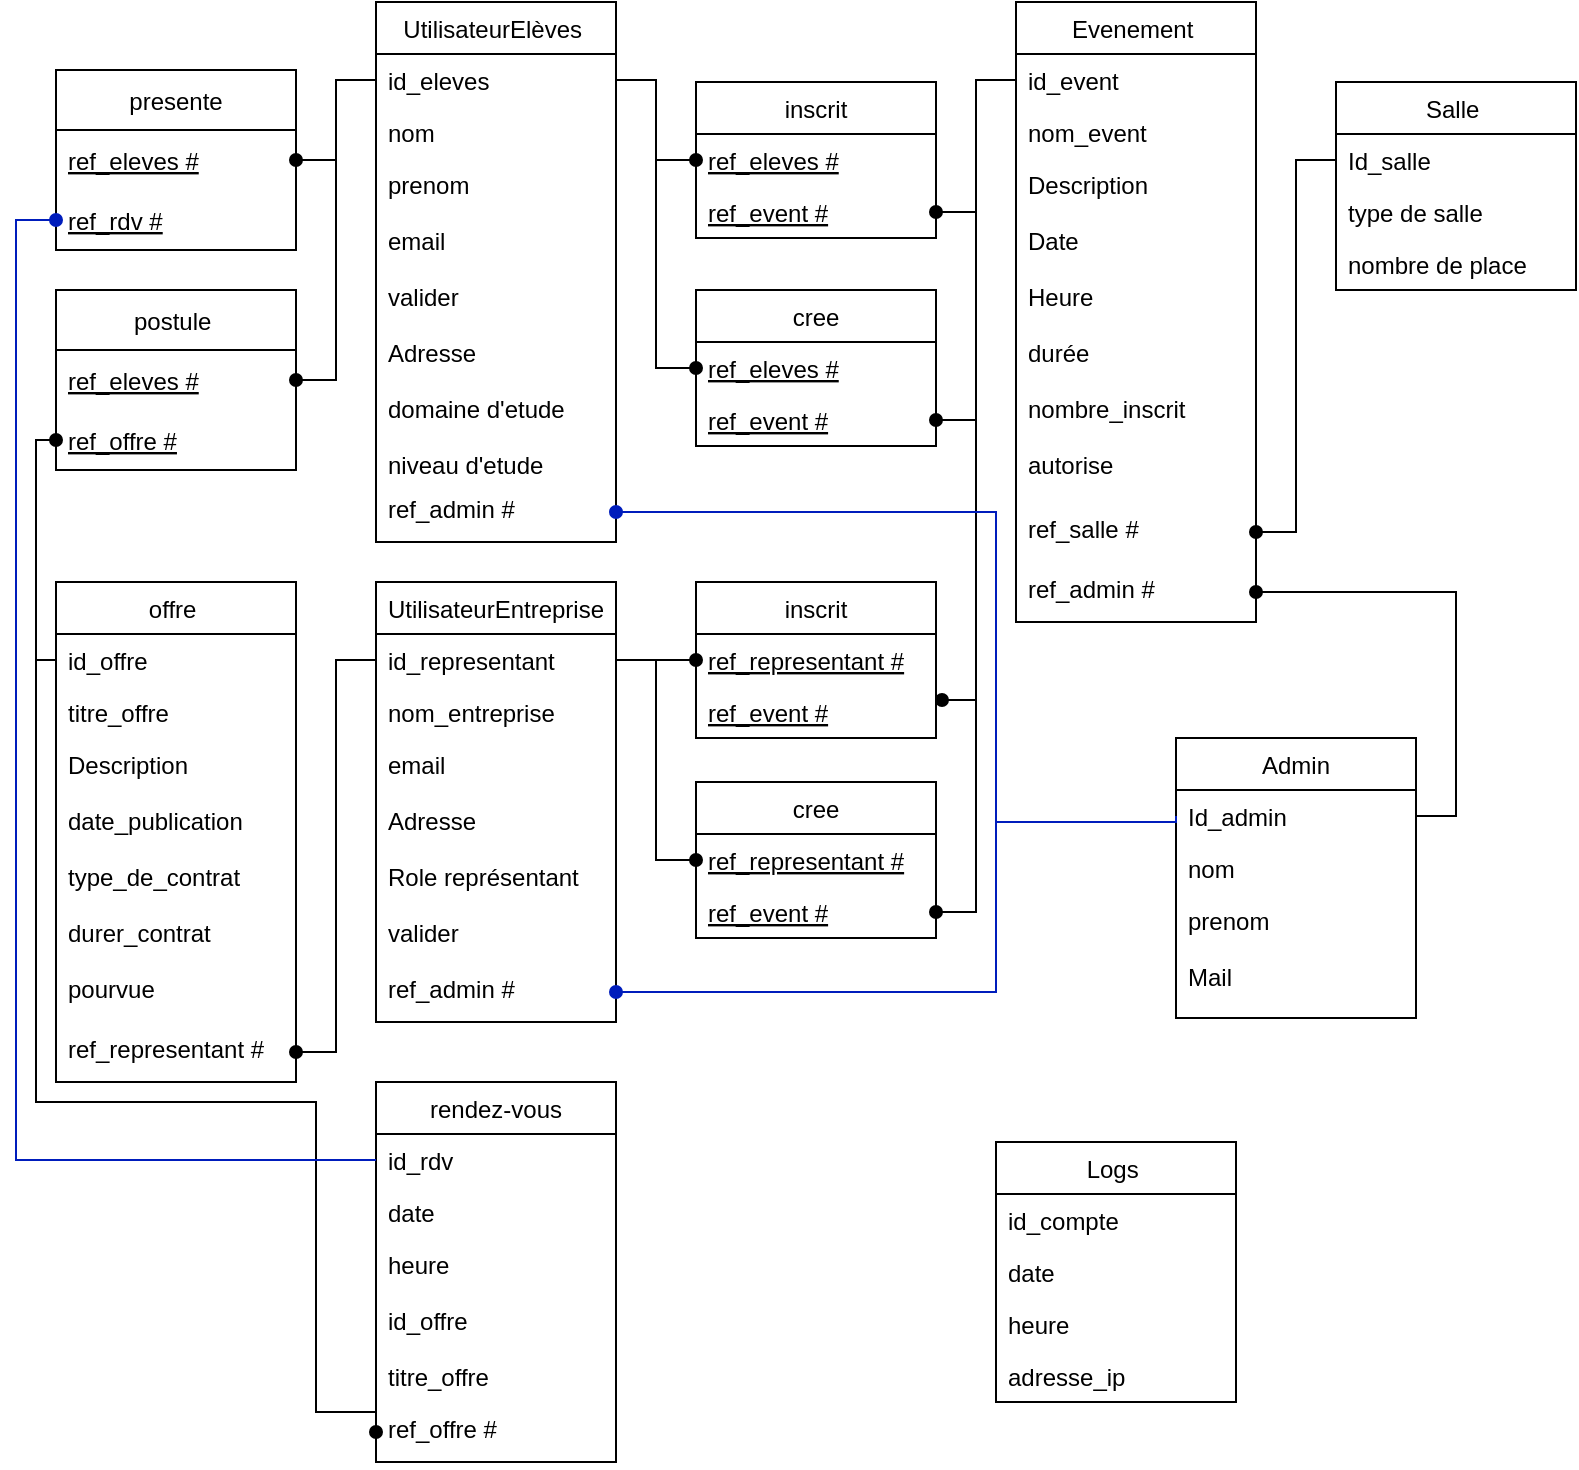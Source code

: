 <mxfile version="17.4.2" type="device"><diagram id="2naHUP0Jf4CGu1XOD5bx" name="Page-1"><mxGraphModel dx="1929" dy="865" grid="1" gridSize="10" guides="1" tooltips="1" connect="1" arrows="1" fold="1" page="1" pageScale="1" pageWidth="827" pageHeight="1169" math="0" shadow="0"><root><mxCell id="0"/><mxCell id="1" parent="0"/><mxCell id="uDMKsp8AjRwjAYGQzWfB-1" value="UtilisateurElèves " style="swimlane;fontStyle=0;childLayout=stackLayout;horizontal=1;startSize=26;fillColor=none;horizontalStack=0;resizeParent=1;resizeParentMax=0;resizeLast=0;collapsible=1;marginBottom=0;" parent="1" vertex="1"><mxGeometry x="-640" y="30" width="120" height="270" as="geometry"/></mxCell><mxCell id="uDMKsp8AjRwjAYGQzWfB-2" value="id_eleves" style="text;strokeColor=none;fillColor=none;align=left;verticalAlign=top;spacingLeft=4;spacingRight=4;overflow=hidden;rotatable=0;points=[[0,0.5],[1,0.5]];portConstraint=eastwest;" parent="uDMKsp8AjRwjAYGQzWfB-1" vertex="1"><mxGeometry y="26" width="120" height="26" as="geometry"/></mxCell><mxCell id="uDMKsp8AjRwjAYGQzWfB-3" value="nom&#10;" style="text;strokeColor=none;fillColor=none;align=left;verticalAlign=top;spacingLeft=4;spacingRight=4;overflow=hidden;rotatable=0;points=[[0,0.5],[1,0.5]];portConstraint=eastwest;" parent="uDMKsp8AjRwjAYGQzWfB-1" vertex="1"><mxGeometry y="52" width="120" height="26" as="geometry"/></mxCell><mxCell id="uDMKsp8AjRwjAYGQzWfB-4" value="prenom&#10;&#10;email &#10;&#10;valider &#10;&#10;Adresse &#10;&#10;domaine d'etude &#10;&#10;niveau d'etude " style="text;strokeColor=none;fillColor=none;align=left;verticalAlign=top;spacingLeft=4;spacingRight=4;overflow=hidden;rotatable=0;points=[[0,0.5],[1,0.5]];portConstraint=eastwest;" parent="uDMKsp8AjRwjAYGQzWfB-1" vertex="1"><mxGeometry y="78" width="120" height="162" as="geometry"/></mxCell><mxCell id="r367V5P4rf6iQ48ipHcj-1" value="ref_admin #" style="text;strokeColor=none;fillColor=none;align=left;verticalAlign=top;spacingLeft=4;spacingRight=4;overflow=hidden;rotatable=0;points=[[0,0.5],[1,0.5]];portConstraint=eastwest;" parent="uDMKsp8AjRwjAYGQzWfB-1" vertex="1"><mxGeometry y="240" width="120" height="30" as="geometry"/></mxCell><mxCell id="uDMKsp8AjRwjAYGQzWfB-5" value="inscrit" style="swimlane;fontStyle=0;childLayout=stackLayout;horizontal=1;startSize=26;fillColor=none;horizontalStack=0;resizeParent=1;resizeParentMax=0;resizeLast=0;collapsible=1;marginBottom=0;" parent="1" vertex="1"><mxGeometry x="-480" y="70" width="120" height="78" as="geometry"/></mxCell><mxCell id="uDMKsp8AjRwjAYGQzWfB-6" value="ref_eleves #" style="text;strokeColor=none;fillColor=none;align=left;verticalAlign=top;spacingLeft=4;spacingRight=4;overflow=hidden;rotatable=0;points=[[0,0.5],[1,0.5]];portConstraint=eastwest;fontStyle=4" parent="uDMKsp8AjRwjAYGQzWfB-5" vertex="1"><mxGeometry y="26" width="120" height="26" as="geometry"/></mxCell><mxCell id="uDMKsp8AjRwjAYGQzWfB-7" value="ref_event #" style="text;strokeColor=none;fillColor=none;align=left;verticalAlign=top;spacingLeft=4;spacingRight=4;overflow=hidden;rotatable=0;points=[[0,0.5],[1,0.5]];portConstraint=eastwest;fontStyle=4" parent="uDMKsp8AjRwjAYGQzWfB-5" vertex="1"><mxGeometry y="52" width="120" height="26" as="geometry"/></mxCell><mxCell id="uDMKsp8AjRwjAYGQzWfB-9" value="Evenement " style="swimlane;fontStyle=0;childLayout=stackLayout;horizontal=1;startSize=26;fillColor=none;horizontalStack=0;resizeParent=1;resizeParentMax=0;resizeLast=0;collapsible=1;marginBottom=0;" parent="1" vertex="1"><mxGeometry x="-320" y="30" width="120" height="310" as="geometry"/></mxCell><mxCell id="uDMKsp8AjRwjAYGQzWfB-10" value="id_event " style="text;strokeColor=none;fillColor=none;align=left;verticalAlign=top;spacingLeft=4;spacingRight=4;overflow=hidden;rotatable=0;points=[[0,0.5],[1,0.5]];portConstraint=eastwest;" parent="uDMKsp8AjRwjAYGQzWfB-9" vertex="1"><mxGeometry y="26" width="120" height="26" as="geometry"/></mxCell><mxCell id="uDMKsp8AjRwjAYGQzWfB-11" value="nom_event" style="text;strokeColor=none;fillColor=none;align=left;verticalAlign=top;spacingLeft=4;spacingRight=4;overflow=hidden;rotatable=0;points=[[0,0.5],[1,0.5]];portConstraint=eastwest;" parent="uDMKsp8AjRwjAYGQzWfB-9" vertex="1"><mxGeometry y="52" width="120" height="26" as="geometry"/></mxCell><mxCell id="uDMKsp8AjRwjAYGQzWfB-12" value="Description&#10;&#10;Date &#10;&#10;Heure &#10;&#10;durée &#10;&#10;nombre_inscrit &#10;&#10;autorise " style="text;strokeColor=none;fillColor=none;align=left;verticalAlign=top;spacingLeft=4;spacingRight=4;overflow=hidden;rotatable=0;points=[[0,0.5],[1,0.5]];portConstraint=eastwest;" parent="uDMKsp8AjRwjAYGQzWfB-9" vertex="1"><mxGeometry y="78" width="120" height="172" as="geometry"/></mxCell><mxCell id="uDMKsp8AjRwjAYGQzWfB-27" value="ref_salle #" style="text;strokeColor=none;fillColor=none;align=left;verticalAlign=top;spacingLeft=4;spacingRight=4;overflow=hidden;rotatable=0;points=[[0,0.5],[1,0.5]];portConstraint=eastwest;" parent="uDMKsp8AjRwjAYGQzWfB-9" vertex="1"><mxGeometry y="250" width="120" height="30" as="geometry"/></mxCell><mxCell id="0Kl0KZCjWH0iGxKPfMm2-67" value="ref_admin #" style="text;strokeColor=none;fillColor=none;align=left;verticalAlign=top;spacingLeft=4;spacingRight=4;overflow=hidden;rotatable=0;points=[[0,0.5],[1,0.5]];portConstraint=eastwest;" parent="uDMKsp8AjRwjAYGQzWfB-9" vertex="1"><mxGeometry y="280" width="120" height="30" as="geometry"/></mxCell><mxCell id="uDMKsp8AjRwjAYGQzWfB-14" value="" style="edgeStyle=orthogonalEdgeStyle;rounded=0;orthogonalLoop=1;jettySize=auto;html=1;endArrow=oval;endFill=1;entryX=1;entryY=0.5;entryDx=0;entryDy=0;" parent="1" source="uDMKsp8AjRwjAYGQzWfB-10" target="uDMKsp8AjRwjAYGQzWfB-7" edge="1"><mxGeometry relative="1" as="geometry"/></mxCell><mxCell id="uDMKsp8AjRwjAYGQzWfB-15" value="" style="edgeStyle=orthogonalEdgeStyle;rounded=0;orthogonalLoop=1;jettySize=auto;html=1;endArrow=oval;endFill=1;entryX=0;entryY=0.5;entryDx=0;entryDy=0;" parent="1" source="uDMKsp8AjRwjAYGQzWfB-2" target="uDMKsp8AjRwjAYGQzWfB-17" edge="1"><mxGeometry relative="1" as="geometry"/></mxCell><mxCell id="uDMKsp8AjRwjAYGQzWfB-16" value="cree" style="swimlane;fontStyle=0;childLayout=stackLayout;horizontal=1;startSize=26;fillColor=none;horizontalStack=0;resizeParent=1;resizeParentMax=0;resizeLast=0;collapsible=1;marginBottom=0;" parent="1" vertex="1"><mxGeometry x="-480" y="174" width="120" height="78" as="geometry"/></mxCell><mxCell id="uDMKsp8AjRwjAYGQzWfB-17" value="ref_eleves #" style="text;strokeColor=none;fillColor=none;align=left;verticalAlign=top;spacingLeft=4;spacingRight=4;overflow=hidden;rotatable=0;points=[[0,0.5],[1,0.5]];portConstraint=eastwest;fontStyle=4" parent="uDMKsp8AjRwjAYGQzWfB-16" vertex="1"><mxGeometry y="26" width="120" height="26" as="geometry"/></mxCell><mxCell id="uDMKsp8AjRwjAYGQzWfB-18" value="ref_event #" style="text;strokeColor=none;fillColor=none;align=left;verticalAlign=top;spacingLeft=4;spacingRight=4;overflow=hidden;rotatable=0;points=[[0,0.5],[1,0.5]];portConstraint=eastwest;fontStyle=4" parent="uDMKsp8AjRwjAYGQzWfB-16" vertex="1"><mxGeometry y="52" width="120" height="26" as="geometry"/></mxCell><mxCell id="uDMKsp8AjRwjAYGQzWfB-19" value="" style="edgeStyle=orthogonalEdgeStyle;rounded=0;orthogonalLoop=1;jettySize=auto;html=1;endArrow=oval;endFill=1;" parent="1" source="uDMKsp8AjRwjAYGQzWfB-2" target="0Kl0KZCjWH0iGxKPfMm2-37" edge="1"><mxGeometry relative="1" as="geometry"/></mxCell><mxCell id="uDMKsp8AjRwjAYGQzWfB-20" value="" style="edgeStyle=orthogonalEdgeStyle;rounded=0;orthogonalLoop=1;jettySize=auto;html=1;endArrow=oval;endFill=1;entryX=1;entryY=0.5;entryDx=0;entryDy=0;" parent="1" source="uDMKsp8AjRwjAYGQzWfB-10" target="0Kl0KZCjWH0iGxKPfMm2-9" edge="1"><mxGeometry relative="1" as="geometry"/></mxCell><mxCell id="uDMKsp8AjRwjAYGQzWfB-21" value="Salle " style="swimlane;fontStyle=0;childLayout=stackLayout;horizontal=1;startSize=26;fillColor=none;horizontalStack=0;resizeParent=1;resizeParentMax=0;resizeLast=0;collapsible=1;marginBottom=0;" parent="1" vertex="1"><mxGeometry x="-160" y="70" width="120" height="104" as="geometry"/></mxCell><mxCell id="uDMKsp8AjRwjAYGQzWfB-22" value="Id_salle " style="text;strokeColor=none;fillColor=none;align=left;verticalAlign=top;spacingLeft=4;spacingRight=4;overflow=hidden;rotatable=0;points=[[0,0.5],[1,0.5]];portConstraint=eastwest;" parent="uDMKsp8AjRwjAYGQzWfB-21" vertex="1"><mxGeometry y="26" width="120" height="26" as="geometry"/></mxCell><mxCell id="uDMKsp8AjRwjAYGQzWfB-23" value="type de salle " style="text;strokeColor=none;fillColor=none;align=left;verticalAlign=top;spacingLeft=4;spacingRight=4;overflow=hidden;rotatable=0;points=[[0,0.5],[1,0.5]];portConstraint=eastwest;" parent="uDMKsp8AjRwjAYGQzWfB-21" vertex="1"><mxGeometry y="52" width="120" height="26" as="geometry"/></mxCell><mxCell id="uDMKsp8AjRwjAYGQzWfB-24" value="nombre de place " style="text;strokeColor=none;fillColor=none;align=left;verticalAlign=top;spacingLeft=4;spacingRight=4;overflow=hidden;rotatable=0;points=[[0,0.5],[1,0.5]];portConstraint=eastwest;" parent="uDMKsp8AjRwjAYGQzWfB-21" vertex="1"><mxGeometry y="78" width="120" height="26" as="geometry"/></mxCell><mxCell id="uDMKsp8AjRwjAYGQzWfB-31" style="edgeStyle=orthogonalEdgeStyle;rounded=0;orthogonalLoop=1;jettySize=auto;html=1;exitX=0;exitY=0.5;exitDx=0;exitDy=0;endArrow=oval;endFill=1;" parent="1" source="uDMKsp8AjRwjAYGQzWfB-22" target="uDMKsp8AjRwjAYGQzWfB-27" edge="1"><mxGeometry relative="1" as="geometry"/></mxCell><mxCell id="uDMKsp8AjRwjAYGQzWfB-32" value="UtilisateurEntreprise" style="swimlane;fontStyle=0;childLayout=stackLayout;horizontal=1;startSize=26;fillColor=none;horizontalStack=0;resizeParent=1;resizeParentMax=0;resizeLast=0;collapsible=1;marginBottom=0;" parent="1" vertex="1"><mxGeometry x="-640" y="320" width="120" height="220" as="geometry"/></mxCell><mxCell id="0Kl0KZCjWH0iGxKPfMm2-25" value="id_representant " style="text;strokeColor=none;fillColor=none;align=left;verticalAlign=top;spacingLeft=4;spacingRight=4;overflow=hidden;rotatable=0;points=[[0,0.5],[1,0.5]];portConstraint=eastwest;" parent="uDMKsp8AjRwjAYGQzWfB-32" vertex="1"><mxGeometry y="26" width="120" height="26" as="geometry"/></mxCell><mxCell id="uDMKsp8AjRwjAYGQzWfB-34" value="nom_entreprise &#10;" style="text;strokeColor=none;fillColor=none;align=left;verticalAlign=top;spacingLeft=4;spacingRight=4;overflow=hidden;rotatable=0;points=[[0,0.5],[1,0.5]];portConstraint=eastwest;" parent="uDMKsp8AjRwjAYGQzWfB-32" vertex="1"><mxGeometry y="52" width="120" height="26" as="geometry"/></mxCell><mxCell id="uDMKsp8AjRwjAYGQzWfB-35" value="email &#10;&#10;Adresse &#10;&#10;Role représentant &#10;&#10;valider " style="text;strokeColor=none;fillColor=none;align=left;verticalAlign=top;spacingLeft=4;spacingRight=4;overflow=hidden;rotatable=0;points=[[0,0.5],[1,0.5]];portConstraint=eastwest;" parent="uDMKsp8AjRwjAYGQzWfB-32" vertex="1"><mxGeometry y="78" width="120" height="112" as="geometry"/></mxCell><mxCell id="r367V5P4rf6iQ48ipHcj-3" value="ref_admin #" style="text;strokeColor=none;fillColor=none;align=left;verticalAlign=top;spacingLeft=4;spacingRight=4;overflow=hidden;rotatable=0;points=[[0,0.5],[1,0.5]];portConstraint=eastwest;" parent="uDMKsp8AjRwjAYGQzWfB-32" vertex="1"><mxGeometry y="190" width="120" height="30" as="geometry"/></mxCell><mxCell id="0Kl0KZCjWH0iGxKPfMm2-4" value="inscrit" style="swimlane;fontStyle=0;childLayout=stackLayout;horizontal=1;startSize=26;fillColor=none;horizontalStack=0;resizeParent=1;resizeParentMax=0;resizeLast=0;collapsible=1;marginBottom=0;" parent="1" vertex="1"><mxGeometry x="-480" y="320" width="120" height="78" as="geometry"/></mxCell><mxCell id="0Kl0KZCjWH0iGxKPfMm2-5" value="ref_representant #" style="text;strokeColor=none;fillColor=none;align=left;verticalAlign=top;spacingLeft=4;spacingRight=4;overflow=hidden;rotatable=0;points=[[0,0.5],[1,0.5]];portConstraint=eastwest;fontStyle=4" parent="0Kl0KZCjWH0iGxKPfMm2-4" vertex="1"><mxGeometry y="26" width="120" height="26" as="geometry"/></mxCell><mxCell id="0Kl0KZCjWH0iGxKPfMm2-6" value="ref_event #" style="text;strokeColor=none;fillColor=none;align=left;verticalAlign=top;spacingLeft=4;spacingRight=4;overflow=hidden;rotatable=0;points=[[0,0.5],[1,0.5]];portConstraint=eastwest;fontStyle=4" parent="0Kl0KZCjWH0iGxKPfMm2-4" vertex="1"><mxGeometry y="52" width="120" height="26" as="geometry"/></mxCell><mxCell id="0Kl0KZCjWH0iGxKPfMm2-7" value="cree" style="swimlane;fontStyle=0;childLayout=stackLayout;horizontal=1;startSize=26;fillColor=none;horizontalStack=0;resizeParent=1;resizeParentMax=0;resizeLast=0;collapsible=1;marginBottom=0;" parent="1" vertex="1"><mxGeometry x="-480" y="420" width="120" height="78" as="geometry"/></mxCell><mxCell id="0Kl0KZCjWH0iGxKPfMm2-8" value="ref_representant #" style="text;strokeColor=none;fillColor=none;align=left;verticalAlign=top;spacingLeft=4;spacingRight=4;overflow=hidden;rotatable=0;points=[[0,0.5],[1,0.5]];portConstraint=eastwest;fontStyle=4" parent="0Kl0KZCjWH0iGxKPfMm2-7" vertex="1"><mxGeometry y="26" width="120" height="26" as="geometry"/></mxCell><mxCell id="0Kl0KZCjWH0iGxKPfMm2-9" value="ref_event #" style="text;strokeColor=none;fillColor=none;align=left;verticalAlign=top;spacingLeft=4;spacingRight=4;overflow=hidden;rotatable=0;points=[[0,0.5],[1,0.5]];portConstraint=eastwest;fontStyle=4" parent="0Kl0KZCjWH0iGxKPfMm2-7" vertex="1"><mxGeometry y="52" width="120" height="26" as="geometry"/></mxCell><mxCell id="0Kl0KZCjWH0iGxKPfMm2-15" value="" style="edgeStyle=orthogonalEdgeStyle;rounded=0;orthogonalLoop=1;jettySize=auto;html=1;startArrow=none;startFill=0;endArrow=oval;endFill=1;entryX=1.025;entryY=0.269;entryDx=0;entryDy=0;entryPerimeter=0;" parent="1" source="uDMKsp8AjRwjAYGQzWfB-10" target="0Kl0KZCjWH0iGxKPfMm2-6" edge="1"><mxGeometry relative="1" as="geometry"/></mxCell><mxCell id="0Kl0KZCjWH0iGxKPfMm2-17" value="" style="edgeStyle=orthogonalEdgeStyle;rounded=0;orthogonalLoop=1;jettySize=auto;html=1;startArrow=none;startFill=0;endArrow=oval;endFill=1;entryX=1;entryY=0.5;entryDx=0;entryDy=0;" parent="1" source="uDMKsp8AjRwjAYGQzWfB-10" target="uDMKsp8AjRwjAYGQzWfB-18" edge="1"><mxGeometry relative="1" as="geometry"/></mxCell><mxCell id="0Kl0KZCjWH0iGxKPfMm2-18" value="offre " style="swimlane;fontStyle=0;childLayout=stackLayout;horizontal=1;startSize=26;fillColor=none;horizontalStack=0;resizeParent=1;resizeParentMax=0;resizeLast=0;collapsible=1;marginBottom=0;" parent="1" vertex="1"><mxGeometry x="-800" y="320" width="120" height="250" as="geometry"/></mxCell><mxCell id="0Kl0KZCjWH0iGxKPfMm2-19" value="id_offre " style="text;strokeColor=none;fillColor=none;align=left;verticalAlign=top;spacingLeft=4;spacingRight=4;overflow=hidden;rotatable=0;points=[[0,0.5],[1,0.5]];portConstraint=eastwest;" parent="0Kl0KZCjWH0iGxKPfMm2-18" vertex="1"><mxGeometry y="26" width="120" height="26" as="geometry"/></mxCell><mxCell id="0Kl0KZCjWH0iGxKPfMm2-20" value="titre_offre " style="text;strokeColor=none;fillColor=none;align=left;verticalAlign=top;spacingLeft=4;spacingRight=4;overflow=hidden;rotatable=0;points=[[0,0.5],[1,0.5]];portConstraint=eastwest;" parent="0Kl0KZCjWH0iGxKPfMm2-18" vertex="1"><mxGeometry y="52" width="120" height="26" as="geometry"/></mxCell><mxCell id="0Kl0KZCjWH0iGxKPfMm2-21" value="Description&#10;&#10;date_publication &#10;&#10;type_de_contrat&#10;&#10;durer_contrat&#10;&#10;pourvue " style="text;strokeColor=none;fillColor=none;align=left;verticalAlign=top;spacingLeft=4;spacingRight=4;overflow=hidden;rotatable=0;points=[[0,0.5],[1,0.5]];portConstraint=eastwest;" parent="0Kl0KZCjWH0iGxKPfMm2-18" vertex="1"><mxGeometry y="78" width="120" height="142" as="geometry"/></mxCell><mxCell id="0Kl0KZCjWH0iGxKPfMm2-22" value="ref_representant #" style="text;strokeColor=none;fillColor=none;align=left;verticalAlign=top;spacingLeft=4;spacingRight=4;overflow=hidden;rotatable=0;points=[[0,0.5],[1,0.5]];portConstraint=eastwest;" parent="0Kl0KZCjWH0iGxKPfMm2-18" vertex="1"><mxGeometry y="220" width="120" height="30" as="geometry"/></mxCell><mxCell id="0Kl0KZCjWH0iGxKPfMm2-31" value="" style="edgeStyle=orthogonalEdgeStyle;rounded=0;orthogonalLoop=1;jettySize=auto;html=1;startArrow=none;startFill=0;endArrow=oval;endFill=1;entryX=0;entryY=0.5;entryDx=0;entryDy=0;" parent="1" source="0Kl0KZCjWH0iGxKPfMm2-25" target="0Kl0KZCjWH0iGxKPfMm2-8" edge="1"><mxGeometry relative="1" as="geometry"/></mxCell><mxCell id="0Kl0KZCjWH0iGxKPfMm2-33" value="" style="edgeStyle=orthogonalEdgeStyle;rounded=0;orthogonalLoop=1;jettySize=auto;html=1;startArrow=none;startFill=0;endArrow=oval;endFill=1;" parent="1" source="0Kl0KZCjWH0iGxKPfMm2-25" target="0Kl0KZCjWH0iGxKPfMm2-5" edge="1"><mxGeometry relative="1" as="geometry"/></mxCell><mxCell id="0Kl0KZCjWH0iGxKPfMm2-34" value="" style="edgeStyle=orthogonalEdgeStyle;rounded=0;orthogonalLoop=1;jettySize=auto;html=1;startArrow=none;startFill=0;endArrow=oval;endFill=1;entryX=1;entryY=0.5;entryDx=0;entryDy=0;" parent="1" source="0Kl0KZCjWH0iGxKPfMm2-25" target="0Kl0KZCjWH0iGxKPfMm2-22" edge="1"><mxGeometry relative="1" as="geometry"/></mxCell><mxCell id="0Kl0KZCjWH0iGxKPfMm2-36" value="postule " style="swimlane;fontStyle=0;childLayout=stackLayout;horizontal=1;startSize=30;horizontalStack=0;resizeParent=1;resizeParentMax=0;resizeLast=0;collapsible=1;marginBottom=0;" parent="1" vertex="1"><mxGeometry x="-800" y="174" width="120" height="90" as="geometry"/></mxCell><mxCell id="0Kl0KZCjWH0iGxKPfMm2-37" value="ref_eleves #" style="text;strokeColor=none;fillColor=none;align=left;verticalAlign=middle;spacingLeft=4;spacingRight=4;overflow=hidden;points=[[0,0.5],[1,0.5]];portConstraint=eastwest;rotatable=0;fontStyle=4" parent="0Kl0KZCjWH0iGxKPfMm2-36" vertex="1"><mxGeometry y="30" width="120" height="30" as="geometry"/></mxCell><mxCell id="0Kl0KZCjWH0iGxKPfMm2-46" value="ref_offre #" style="text;strokeColor=none;fillColor=none;align=left;verticalAlign=middle;spacingLeft=4;spacingRight=4;overflow=hidden;points=[[0,0.5],[1,0.5]];portConstraint=eastwest;rotatable=0;fontStyle=4" parent="0Kl0KZCjWH0iGxKPfMm2-36" vertex="1"><mxGeometry y="60" width="120" height="30" as="geometry"/></mxCell><mxCell id="0Kl0KZCjWH0iGxKPfMm2-43" value="" style="edgeStyle=orthogonalEdgeStyle;rounded=0;orthogonalLoop=1;jettySize=auto;html=1;startArrow=none;startFill=0;endArrow=oval;endFill=1;" parent="1" source="uDMKsp8AjRwjAYGQzWfB-2" target="uDMKsp8AjRwjAYGQzWfB-6" edge="1"><mxGeometry relative="1" as="geometry"/></mxCell><mxCell id="0Kl0KZCjWH0iGxKPfMm2-48" value="" style="edgeStyle=orthogonalEdgeStyle;rounded=0;orthogonalLoop=1;jettySize=auto;html=1;startArrow=none;startFill=0;endArrow=oval;endFill=1;entryX=0;entryY=0.5;entryDx=0;entryDy=0;" parent="1" source="0Kl0KZCjWH0iGxKPfMm2-19" target="0Kl0KZCjWH0iGxKPfMm2-46" edge="1"><mxGeometry relative="1" as="geometry"><Array as="points"><mxPoint x="-810" y="359"/><mxPoint x="-810" y="249"/></Array></mxGeometry></mxCell><mxCell id="0Kl0KZCjWH0iGxKPfMm2-49" value="rendez-vous" style="swimlane;fontStyle=0;childLayout=stackLayout;horizontal=1;startSize=26;fillColor=none;horizontalStack=0;resizeParent=1;resizeParentMax=0;resizeLast=0;collapsible=1;marginBottom=0;" parent="1" vertex="1"><mxGeometry x="-640" y="570" width="120" height="190" as="geometry"/></mxCell><mxCell id="0Kl0KZCjWH0iGxKPfMm2-50" value="id_rdv" style="text;strokeColor=none;fillColor=none;align=left;verticalAlign=top;spacingLeft=4;spacingRight=4;overflow=hidden;rotatable=0;points=[[0,0.5],[1,0.5]];portConstraint=eastwest;" parent="0Kl0KZCjWH0iGxKPfMm2-49" vertex="1"><mxGeometry y="26" width="120" height="26" as="geometry"/></mxCell><mxCell id="0Kl0KZCjWH0iGxKPfMm2-51" value="date" style="text;strokeColor=none;fillColor=none;align=left;verticalAlign=top;spacingLeft=4;spacingRight=4;overflow=hidden;rotatable=0;points=[[0,0.5],[1,0.5]];portConstraint=eastwest;" parent="0Kl0KZCjWH0iGxKPfMm2-49" vertex="1"><mxGeometry y="52" width="120" height="26" as="geometry"/></mxCell><mxCell id="0Kl0KZCjWH0iGxKPfMm2-52" value="heure &#10;&#10;id_offre &#10;&#10;titre_offre " style="text;strokeColor=none;fillColor=none;align=left;verticalAlign=top;spacingLeft=4;spacingRight=4;overflow=hidden;rotatable=0;points=[[0,0.5],[1,0.5]];portConstraint=eastwest;" parent="0Kl0KZCjWH0iGxKPfMm2-49" vertex="1"><mxGeometry y="78" width="120" height="82" as="geometry"/></mxCell><mxCell id="0Kl0KZCjWH0iGxKPfMm2-53" value="ref_offre #" style="text;strokeColor=none;fillColor=none;align=left;verticalAlign=top;spacingLeft=4;spacingRight=4;overflow=hidden;rotatable=0;points=[[0,0.5],[1,0.5]];portConstraint=eastwest;" parent="0Kl0KZCjWH0iGxKPfMm2-49" vertex="1"><mxGeometry y="160" width="120" height="30" as="geometry"/></mxCell><mxCell id="0Kl0KZCjWH0iGxKPfMm2-55" value="" style="edgeStyle=orthogonalEdgeStyle;rounded=0;orthogonalLoop=1;jettySize=auto;html=1;startArrow=none;startFill=0;endArrow=oval;endFill=1;entryX=0;entryY=0.5;entryDx=0;entryDy=0;" parent="1" source="0Kl0KZCjWH0iGxKPfMm2-19" target="0Kl0KZCjWH0iGxKPfMm2-53" edge="1"><mxGeometry relative="1" as="geometry"><mxPoint x="-820" y="630" as="targetPoint"/><Array as="points"><mxPoint x="-810" y="359"/><mxPoint x="-810" y="580"/><mxPoint x="-670" y="580"/><mxPoint x="-670" y="735"/></Array></mxGeometry></mxCell><mxCell id="0Kl0KZCjWH0iGxKPfMm2-56" value="presente" style="swimlane;fontStyle=0;childLayout=stackLayout;horizontal=1;startSize=30;horizontalStack=0;resizeParent=1;resizeParentMax=0;resizeLast=0;collapsible=1;marginBottom=0;" parent="1" vertex="1"><mxGeometry x="-800" y="64" width="120" height="90" as="geometry"/></mxCell><mxCell id="0Kl0KZCjWH0iGxKPfMm2-57" value="ref_eleves #" style="text;strokeColor=none;fillColor=none;align=left;verticalAlign=middle;spacingLeft=4;spacingRight=4;overflow=hidden;points=[[0,0.5],[1,0.5]];portConstraint=eastwest;rotatable=0;fontStyle=4" parent="0Kl0KZCjWH0iGxKPfMm2-56" vertex="1"><mxGeometry y="30" width="120" height="30" as="geometry"/></mxCell><mxCell id="0Kl0KZCjWH0iGxKPfMm2-58" value="ref_rdv #" style="text;strokeColor=none;fillColor=none;align=left;verticalAlign=middle;spacingLeft=4;spacingRight=4;overflow=hidden;points=[[0,0.5],[1,0.5]];portConstraint=eastwest;rotatable=0;fontStyle=4" parent="0Kl0KZCjWH0iGxKPfMm2-56" vertex="1"><mxGeometry y="60" width="120" height="30" as="geometry"/></mxCell><mxCell id="0Kl0KZCjWH0iGxKPfMm2-59" value="" style="edgeStyle=orthogonalEdgeStyle;rounded=0;orthogonalLoop=1;jettySize=auto;html=1;startArrow=none;startFill=0;endArrow=oval;endFill=1;" parent="1" source="uDMKsp8AjRwjAYGQzWfB-2" target="0Kl0KZCjWH0iGxKPfMm2-57" edge="1"><mxGeometry relative="1" as="geometry"/></mxCell><mxCell id="0Kl0KZCjWH0iGxKPfMm2-62" value="" style="edgeStyle=orthogonalEdgeStyle;rounded=0;orthogonalLoop=1;jettySize=auto;html=1;startArrow=none;startFill=0;endArrow=oval;endFill=1;entryX=0;entryY=0.5;entryDx=0;entryDy=0;fillColor=#0050ef;strokeColor=#001DBC;" parent="1" source="0Kl0KZCjWH0iGxKPfMm2-50" target="0Kl0KZCjWH0iGxKPfMm2-58" edge="1"><mxGeometry relative="1" as="geometry"/></mxCell><mxCell id="0Kl0KZCjWH0iGxKPfMm2-63" value="Admin" style="swimlane;fontStyle=0;childLayout=stackLayout;horizontal=1;startSize=26;fillColor=none;horizontalStack=0;resizeParent=1;resizeParentMax=0;resizeLast=0;collapsible=1;marginBottom=0;" parent="1" vertex="1"><mxGeometry x="-240" y="398" width="120" height="140" as="geometry"/></mxCell><mxCell id="0Kl0KZCjWH0iGxKPfMm2-64" value="Id_admin" style="text;strokeColor=none;fillColor=none;align=left;verticalAlign=top;spacingLeft=4;spacingRight=4;overflow=hidden;rotatable=0;points=[[0,0.5],[1,0.5]];portConstraint=eastwest;" parent="0Kl0KZCjWH0iGxKPfMm2-63" vertex="1"><mxGeometry y="26" width="120" height="26" as="geometry"/></mxCell><mxCell id="0Kl0KZCjWH0iGxKPfMm2-65" value="nom&#10;" style="text;strokeColor=none;fillColor=none;align=left;verticalAlign=top;spacingLeft=4;spacingRight=4;overflow=hidden;rotatable=0;points=[[0,0.5],[1,0.5]];portConstraint=eastwest;" parent="0Kl0KZCjWH0iGxKPfMm2-63" vertex="1"><mxGeometry y="52" width="120" height="26" as="geometry"/></mxCell><mxCell id="0Kl0KZCjWH0iGxKPfMm2-66" value="prenom&#10;&#10;Mail" style="text;strokeColor=none;fillColor=none;align=left;verticalAlign=top;spacingLeft=4;spacingRight=4;overflow=hidden;rotatable=0;points=[[0,0.5],[1,0.5]];portConstraint=eastwest;" parent="0Kl0KZCjWH0iGxKPfMm2-63" vertex="1"><mxGeometry y="78" width="120" height="62" as="geometry"/></mxCell><mxCell id="0Kl0KZCjWH0iGxKPfMm2-69" value="" style="edgeStyle=orthogonalEdgeStyle;rounded=0;orthogonalLoop=1;jettySize=auto;html=1;startArrow=none;startFill=0;endArrow=oval;endFill=1;entryX=1;entryY=0.5;entryDx=0;entryDy=0;exitX=1;exitY=0.5;exitDx=0;exitDy=0;" parent="1" source="0Kl0KZCjWH0iGxKPfMm2-64" target="0Kl0KZCjWH0iGxKPfMm2-67" edge="1"><mxGeometry relative="1" as="geometry"/></mxCell><mxCell id="r367V5P4rf6iQ48ipHcj-4" value="" style="edgeStyle=orthogonalEdgeStyle;rounded=0;orthogonalLoop=1;jettySize=auto;html=1;entryX=1;entryY=0.5;entryDx=0;entryDy=0;fillColor=#0050ef;strokeColor=#001DBC;endArrow=oval;endFill=1;exitX=0;exitY=0.5;exitDx=0;exitDy=0;" parent="1" source="0Kl0KZCjWH0iGxKPfMm2-64" target="r367V5P4rf6iQ48ipHcj-1" edge="1"><mxGeometry relative="1" as="geometry"><mxPoint x="-290" y="490" as="sourcePoint"/><Array as="points"><mxPoint x="-240" y="440"/><mxPoint x="-330" y="440"/><mxPoint x="-330" y="285"/></Array></mxGeometry></mxCell><mxCell id="r367V5P4rf6iQ48ipHcj-5" value="" style="edgeStyle=orthogonalEdgeStyle;rounded=0;orthogonalLoop=1;jettySize=auto;html=1;entryX=1;entryY=0.5;entryDx=0;entryDy=0;fillColor=#0050ef;strokeColor=#001DBC;endArrow=oval;endFill=1;exitX=0;exitY=0.5;exitDx=0;exitDy=0;" parent="1" source="0Kl0KZCjWH0iGxKPfMm2-64" target="r367V5P4rf6iQ48ipHcj-3" edge="1"><mxGeometry relative="1" as="geometry"><Array as="points"><mxPoint x="-240" y="440"/><mxPoint x="-330" y="440"/><mxPoint x="-330" y="525"/></Array></mxGeometry></mxCell><mxCell id="r367V5P4rf6iQ48ipHcj-7" value="Logs " style="swimlane;fontStyle=0;childLayout=stackLayout;horizontal=1;startSize=26;fillColor=none;horizontalStack=0;resizeParent=1;resizeParentMax=0;resizeLast=0;collapsible=1;marginBottom=0;" parent="1" vertex="1"><mxGeometry x="-330" y="600" width="120" height="130" as="geometry"/></mxCell><mxCell id="r367V5P4rf6iQ48ipHcj-8" value="id_compte" style="text;strokeColor=none;fillColor=none;align=left;verticalAlign=top;spacingLeft=4;spacingRight=4;overflow=hidden;rotatable=0;points=[[0,0.5],[1,0.5]];portConstraint=eastwest;" parent="r367V5P4rf6iQ48ipHcj-7" vertex="1"><mxGeometry y="26" width="120" height="26" as="geometry"/></mxCell><mxCell id="r367V5P4rf6iQ48ipHcj-9" value="date " style="text;strokeColor=none;fillColor=none;align=left;verticalAlign=top;spacingLeft=4;spacingRight=4;overflow=hidden;rotatable=0;points=[[0,0.5],[1,0.5]];portConstraint=eastwest;" parent="r367V5P4rf6iQ48ipHcj-7" vertex="1"><mxGeometry y="52" width="120" height="26" as="geometry"/></mxCell><mxCell id="r367V5P4rf6iQ48ipHcj-10" value="heure " style="text;strokeColor=none;fillColor=none;align=left;verticalAlign=top;spacingLeft=4;spacingRight=4;overflow=hidden;rotatable=0;points=[[0,0.5],[1,0.5]];portConstraint=eastwest;" parent="r367V5P4rf6iQ48ipHcj-7" vertex="1"><mxGeometry y="78" width="120" height="26" as="geometry"/></mxCell><mxCell id="i0L20SIGQqLA-Nk1rgH1-1" value="adresse_ip&#10;" style="text;strokeColor=none;fillColor=none;align=left;verticalAlign=top;spacingLeft=4;spacingRight=4;overflow=hidden;rotatable=0;points=[[0,0.5],[1,0.5]];portConstraint=eastwest;" vertex="1" parent="r367V5P4rf6iQ48ipHcj-7"><mxGeometry y="104" width="120" height="26" as="geometry"/></mxCell></root></mxGraphModel></diagram></mxfile>